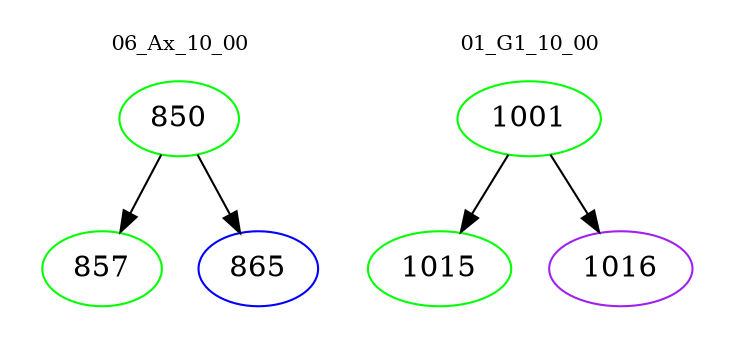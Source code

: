 digraph{
subgraph cluster_0 {
color = white
label = "06_Ax_10_00";
fontsize=10;
T0_850 [label="850", color="green"]
T0_850 -> T0_857 [color="black"]
T0_857 [label="857", color="green"]
T0_850 -> T0_865 [color="black"]
T0_865 [label="865", color="blue"]
}
subgraph cluster_1 {
color = white
label = "01_G1_10_00";
fontsize=10;
T1_1001 [label="1001", color="green"]
T1_1001 -> T1_1015 [color="black"]
T1_1015 [label="1015", color="green"]
T1_1001 -> T1_1016 [color="black"]
T1_1016 [label="1016", color="purple"]
}
}

